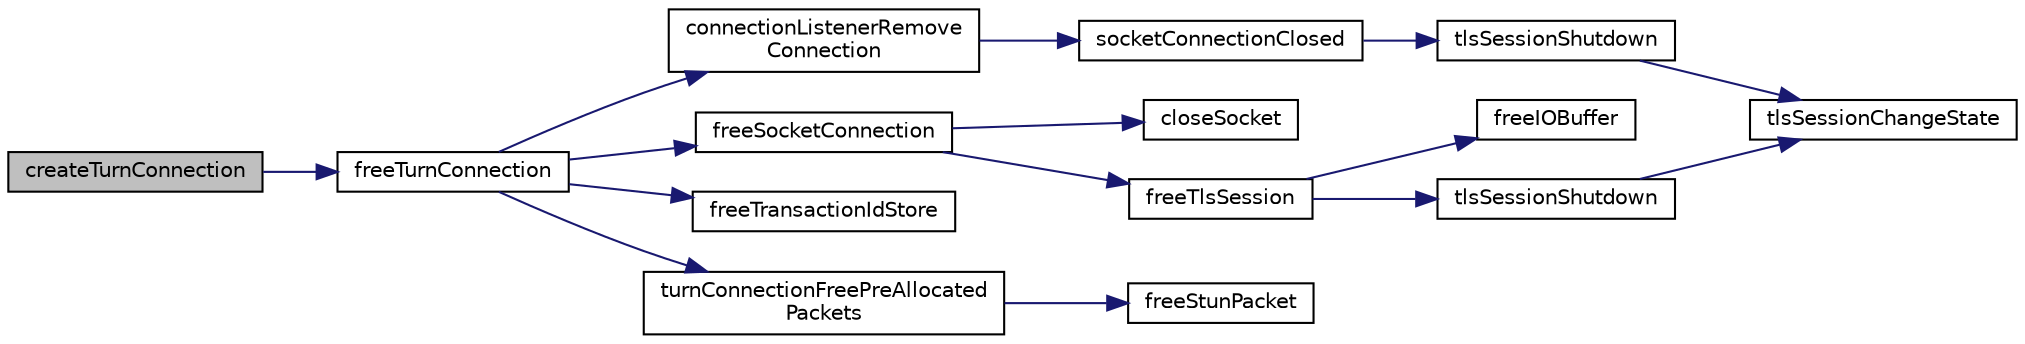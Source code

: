 digraph "createTurnConnection"
{
 // LATEX_PDF_SIZE
  edge [fontname="Helvetica",fontsize="10",labelfontname="Helvetica",labelfontsize="10"];
  node [fontname="Helvetica",fontsize="10",shape=record];
  rankdir="LR";
  Node1 [label="createTurnConnection",height=0.2,width=0.4,color="black", fillcolor="grey75", style="filled", fontcolor="black",tooltip=" "];
  Node1 -> Node2 [color="midnightblue",fontsize="10",style="solid",fontname="Helvetica"];
  Node2 [label="freeTurnConnection",height=0.2,width=0.4,color="black", fillcolor="white", style="filled",URL="$TurnConnection_8c.html#aae1ee157e839fde1869e664af4424c6a",tooltip=" "];
  Node2 -> Node3 [color="midnightblue",fontsize="10",style="solid",fontname="Helvetica"];
  Node3 [label="connectionListenerRemove\lConnection",height=0.2,width=0.4,color="black", fillcolor="white", style="filled",URL="$ConnectionListener_8c.html#aadef069d7cf4137e975a3d91c8a46400",tooltip=" "];
  Node3 -> Node4 [color="midnightblue",fontsize="10",style="solid",fontname="Helvetica"];
  Node4 [label="socketConnectionClosed",height=0.2,width=0.4,color="black", fillcolor="white", style="filled",URL="$SocketConnection_8c.html#ae1067d81a0037b1cb7e2275d55b554a4",tooltip=" "];
  Node4 -> Node5 [color="midnightblue",fontsize="10",style="solid",fontname="Helvetica"];
  Node5 [label="tlsSessionShutdown",height=0.2,width=0.4,color="black", fillcolor="white", style="filled",URL="$Tls_8h.html#a8958186faf233249645017a55c80e1fc",tooltip=" "];
  Node5 -> Node6 [color="midnightblue",fontsize="10",style="solid",fontname="Helvetica"];
  Node6 [label="tlsSessionChangeState",height=0.2,width=0.4,color="black", fillcolor="white", style="filled",URL="$Tls_8c.html#a7dbb041b5b15c6784e9f57a09a08d467",tooltip=" "];
  Node2 -> Node7 [color="midnightblue",fontsize="10",style="solid",fontname="Helvetica"];
  Node7 [label="freeSocketConnection",height=0.2,width=0.4,color="black", fillcolor="white", style="filled",URL="$SocketConnection_8c.html#aeea1e134b1c24f7138c4784b9b146e6b",tooltip=" "];
  Node7 -> Node8 [color="midnightblue",fontsize="10",style="solid",fontname="Helvetica"];
  Node8 [label="closeSocket",height=0.2,width=0.4,color="black", fillcolor="white", style="filled",URL="$Network_8c.html#a8c64aed52ea980830d0f9db66fc93e1b",tooltip=" "];
  Node7 -> Node9 [color="midnightblue",fontsize="10",style="solid",fontname="Helvetica"];
  Node9 [label="freeTlsSession",height=0.2,width=0.4,color="black", fillcolor="white", style="filled",URL="$Tls_8h.html#a5913d6c2f44307241d2402af463f9fec",tooltip=" "];
  Node9 -> Node10 [color="midnightblue",fontsize="10",style="solid",fontname="Helvetica"];
  Node10 [label="freeIOBuffer",height=0.2,width=0.4,color="black", fillcolor="white", style="filled",URL="$IOBuffer_8c.html#a716982d27f4e9cf43d6737555e684289",tooltip=" "];
  Node9 -> Node11 [color="midnightblue",fontsize="10",style="solid",fontname="Helvetica"];
  Node11 [label="tlsSessionShutdown",height=0.2,width=0.4,color="black", fillcolor="white", style="filled",URL="$Tls__mbedtls_8c.html#aca41778af81f4d5b5a71dcaf5e686bb9",tooltip=" "];
  Node11 -> Node6 [color="midnightblue",fontsize="10",style="solid",fontname="Helvetica"];
  Node2 -> Node12 [color="midnightblue",fontsize="10",style="solid",fontname="Helvetica"];
  Node12 [label="freeTransactionIdStore",height=0.2,width=0.4,color="black", fillcolor="white", style="filled",URL="$IceUtils_8c.html#aed9b171e0c60584515c04c5dd47dd112",tooltip=" "];
  Node2 -> Node13 [color="midnightblue",fontsize="10",style="solid",fontname="Helvetica"];
  Node13 [label="turnConnectionFreePreAllocated\lPackets",height=0.2,width=0.4,color="black", fillcolor="white", style="filled",URL="$TurnConnection_8c.html#aad130b1edfa1b039733e0595c43ffd39",tooltip=" "];
  Node13 -> Node14 [color="midnightblue",fontsize="10",style="solid",fontname="Helvetica"];
  Node14 [label="freeStunPacket",height=0.2,width=0.4,color="black", fillcolor="white", style="filled",URL="$Stun_8c.html#a2ac5f96729bf2bfce45f59c72db4ff43",tooltip=" "];
}
